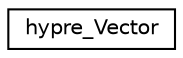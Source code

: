 digraph "Graphical Class Hierarchy"
{
 // LATEX_PDF_SIZE
  edge [fontname="Helvetica",fontsize="10",labelfontname="Helvetica",labelfontsize="10"];
  node [fontname="Helvetica",fontsize="10",shape=record];
  rankdir="LR";
  Node0 [label="hypre_Vector",height=0.2,width=0.4,color="black", fillcolor="white", style="filled",URL="$structhypre___vector.html",tooltip=" "];
}
